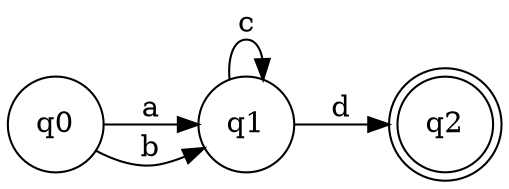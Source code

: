 digraph finite_state_machine {
    rankdir=LR;

    node [shape = doublecircle]; q2;
    node [shape = circle];

    q0 -> q1 [label = "a"];
    q0 -> q1 [label = "b"];
    q1 -> q1 [label = "c"];
    q1 -> q2 [label = "d"];
}

